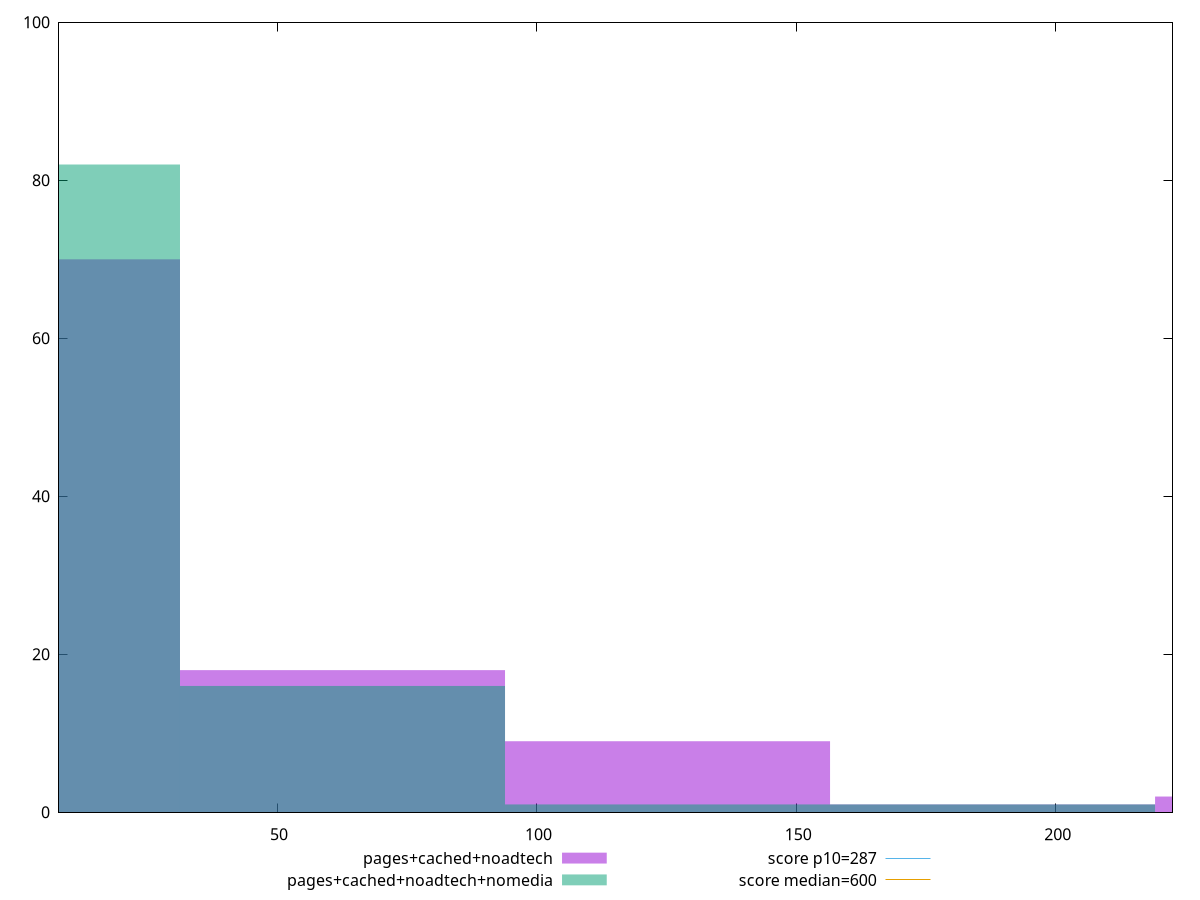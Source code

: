 reset

$pagesCachedNoadtech <<EOF
125.22607783740828 9
62.61303891870414 18
0 70
250.45215567481657 2
187.83911675611242 1
EOF

$pagesCachedNoadtechNomedia <<EOF
62.61303891870414 16
0 82
187.83911675611242 1
125.22607783740828 1
EOF

set key outside below
set boxwidth 62.61303891870414
set xrange [8:222.5]
set yrange [0:100]
set trange [0:100]
set style fill transparent solid 0.5 noborder

set parametric
set terminal svg size 640, 500 enhanced background rgb 'white'
set output "report_00017_2021-02-10T15-08-03.406Z/total-blocking-time/comparison/histogram/2_vs_3.svg"

plot $pagesCachedNoadtech title "pages+cached+noadtech" with boxes, \
     $pagesCachedNoadtechNomedia title "pages+cached+noadtech+nomedia" with boxes, \
     287,t title "score p10=287", \
     600,t title "score median=600"

reset
